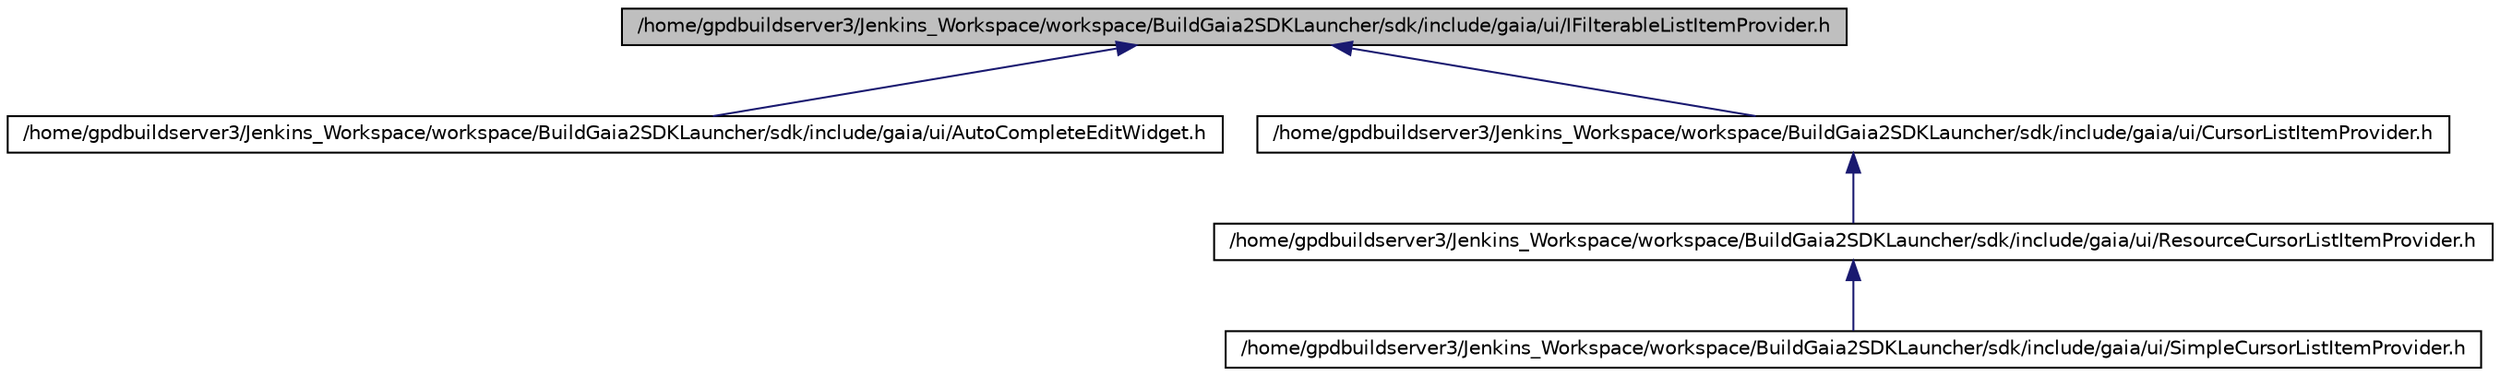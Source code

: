 digraph G
{
  edge [fontname="Helvetica",fontsize="10",labelfontname="Helvetica",labelfontsize="10"];
  node [fontname="Helvetica",fontsize="10",shape=record];
  Node1 [label="/home/gpdbuildserver3/Jenkins_Workspace/workspace/BuildGaia2SDKLauncher/sdk/include/gaia/ui/IFilterableListItemProvider.h",height=0.2,width=0.4,color="black", fillcolor="grey75", style="filled" fontcolor="black"];
  Node1 -> Node2 [dir=back,color="midnightblue",fontsize="10",style="solid",fontname="Helvetica"];
  Node2 [label="/home/gpdbuildserver3/Jenkins_Workspace/workspace/BuildGaia2SDKLauncher/sdk/include/gaia/ui/AutoCompleteEditWidget.h",height=0.2,width=0.4,color="black", fillcolor="white", style="filled",URL="$d4/da1/_auto_complete_edit_widget_8h.html"];
  Node1 -> Node3 [dir=back,color="midnightblue",fontsize="10",style="solid",fontname="Helvetica"];
  Node3 [label="/home/gpdbuildserver3/Jenkins_Workspace/workspace/BuildGaia2SDKLauncher/sdk/include/gaia/ui/CursorListItemProvider.h",height=0.2,width=0.4,color="black", fillcolor="white", style="filled",URL="$d7/d78/_cursor_list_item_provider_8h.html"];
  Node3 -> Node4 [dir=back,color="midnightblue",fontsize="10",style="solid",fontname="Helvetica"];
  Node4 [label="/home/gpdbuildserver3/Jenkins_Workspace/workspace/BuildGaia2SDKLauncher/sdk/include/gaia/ui/ResourceCursorListItemProvider.h",height=0.2,width=0.4,color="black", fillcolor="white", style="filled",URL="$db/d95/_resource_cursor_list_item_provider_8h.html"];
  Node4 -> Node5 [dir=back,color="midnightblue",fontsize="10",style="solid",fontname="Helvetica"];
  Node5 [label="/home/gpdbuildserver3/Jenkins_Workspace/workspace/BuildGaia2SDKLauncher/sdk/include/gaia/ui/SimpleCursorListItemProvider.h",height=0.2,width=0.4,color="black", fillcolor="white", style="filled",URL="$db/daf/_simple_cursor_list_item_provider_8h.html"];
}
